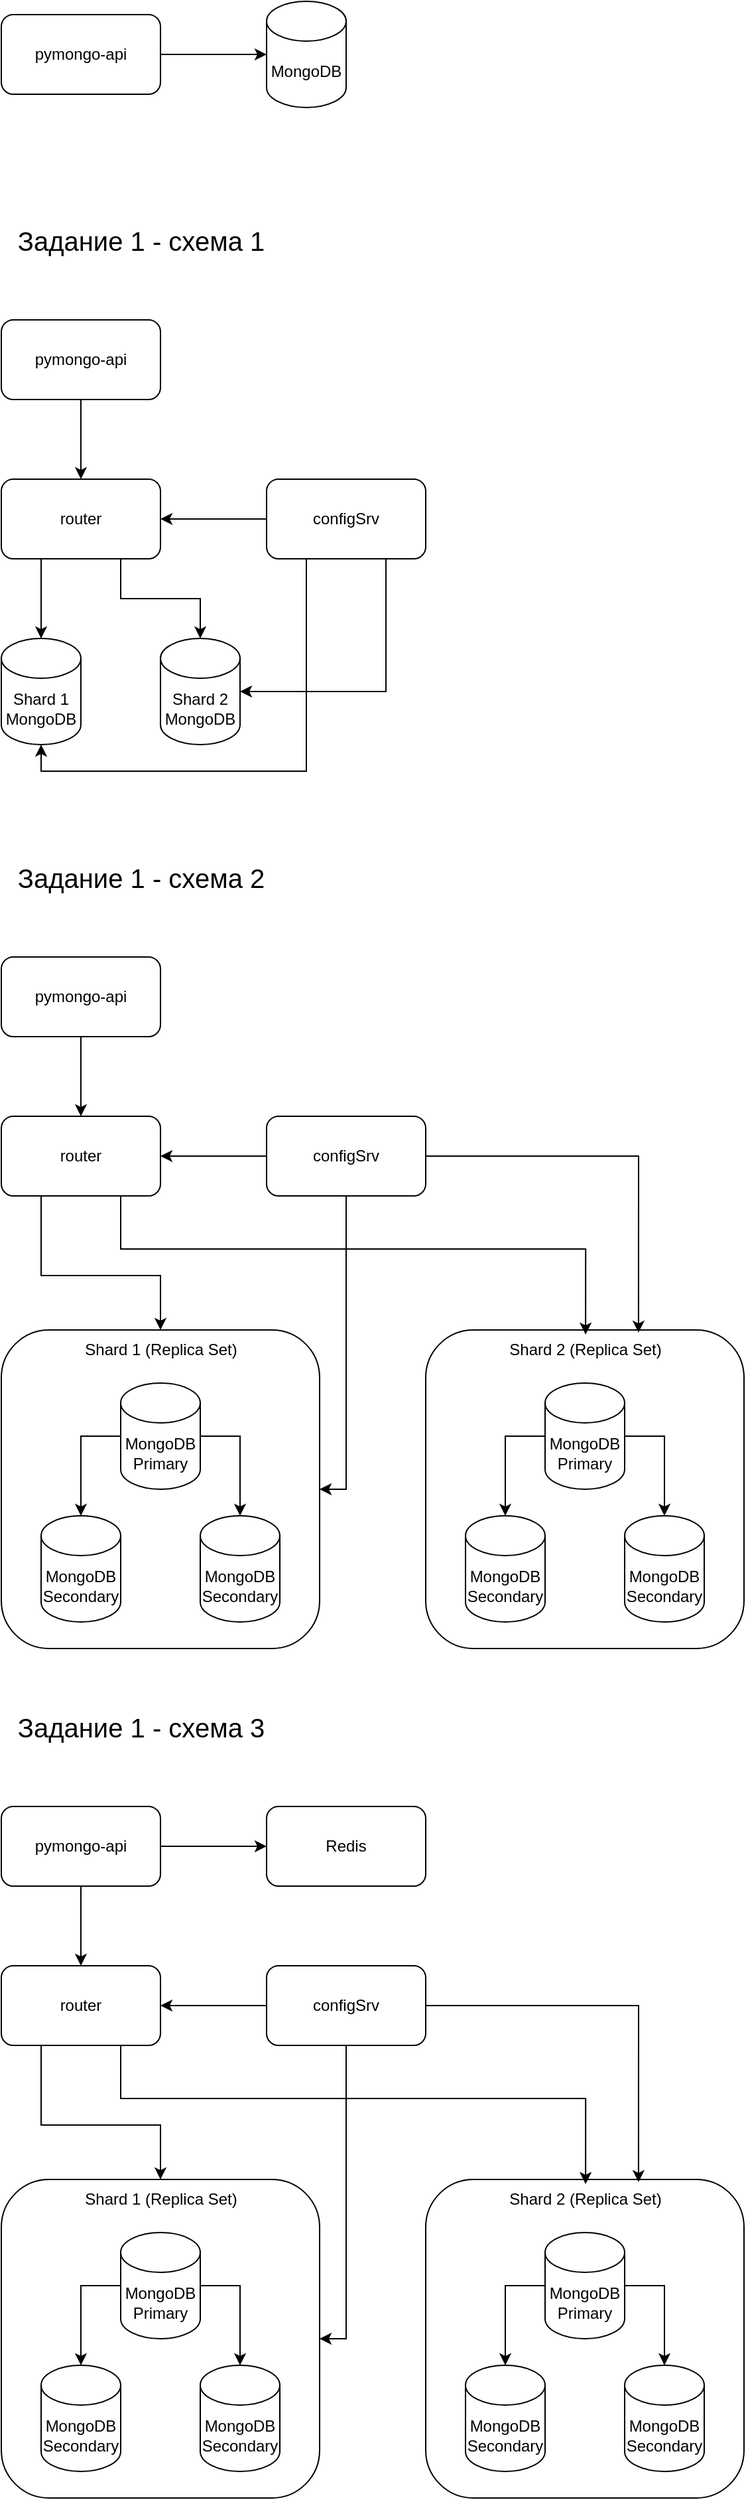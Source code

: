 <mxfile version="26.0.4">
  <diagram name="Page-1" id="-H_mtQnk-PTXWXPvYvuk">
    <mxGraphModel dx="1004" dy="692" grid="1" gridSize="10" guides="1" tooltips="1" connect="1" arrows="1" fold="1" page="1" pageScale="1" pageWidth="1169" pageHeight="827" math="0" shadow="0">
      <root>
        <mxCell id="0" />
        <mxCell id="1" parent="0" />
        <mxCell id="zA23MoTUsTF4_91t8viU-2" value="MongoDB" style="shape=cylinder3;whiteSpace=wrap;html=1;boundedLbl=1;backgroundOutline=1;size=15;" parent="1" vertex="1">
          <mxGeometry x="560" y="280" width="60" height="80" as="geometry" />
        </mxCell>
        <mxCell id="zA23MoTUsTF4_91t8viU-3" value="pymongo-api" style="rounded=1;whiteSpace=wrap;html=1;" parent="1" vertex="1">
          <mxGeometry x="360" y="290" width="120" height="60" as="geometry" />
        </mxCell>
        <mxCell id="zA23MoTUsTF4_91t8viU-4" style="edgeStyle=orthogonalEdgeStyle;rounded=0;orthogonalLoop=1;jettySize=auto;html=1;exitX=1;exitY=0.5;exitDx=0;exitDy=0;entryX=0;entryY=0.5;entryDx=0;entryDy=0;entryPerimeter=0;" parent="1" source="zA23MoTUsTF4_91t8viU-3" target="zA23MoTUsTF4_91t8viU-2" edge="1">
          <mxGeometry relative="1" as="geometry" />
        </mxCell>
        <mxCell id="kXOGse1pwr9DiTZ6lFJC-8" style="edgeStyle=orthogonalEdgeStyle;rounded=0;orthogonalLoop=1;jettySize=auto;html=1;exitX=0.5;exitY=1;exitDx=0;exitDy=0;entryX=0.5;entryY=0;entryDx=0;entryDy=0;" edge="1" parent="1" source="kXOGse1pwr9DiTZ6lFJC-2" target="kXOGse1pwr9DiTZ6lFJC-5">
          <mxGeometry relative="1" as="geometry" />
        </mxCell>
        <mxCell id="kXOGse1pwr9DiTZ6lFJC-2" value="pymongo-api" style="rounded=1;whiteSpace=wrap;html=1;" vertex="1" parent="1">
          <mxGeometry x="360" y="520" width="120" height="60" as="geometry" />
        </mxCell>
        <mxCell id="kXOGse1pwr9DiTZ6lFJC-26" style="edgeStyle=orthogonalEdgeStyle;rounded=0;orthogonalLoop=1;jettySize=auto;html=1;exitX=0.25;exitY=1;exitDx=0;exitDy=0;" edge="1" parent="1" source="kXOGse1pwr9DiTZ6lFJC-5" target="kXOGse1pwr9DiTZ6lFJC-24">
          <mxGeometry relative="1" as="geometry" />
        </mxCell>
        <mxCell id="kXOGse1pwr9DiTZ6lFJC-27" style="edgeStyle=orthogonalEdgeStyle;rounded=0;orthogonalLoop=1;jettySize=auto;html=1;exitX=0.75;exitY=1;exitDx=0;exitDy=0;" edge="1" parent="1" source="kXOGse1pwr9DiTZ6lFJC-5" target="kXOGse1pwr9DiTZ6lFJC-25">
          <mxGeometry relative="1" as="geometry" />
        </mxCell>
        <mxCell id="kXOGse1pwr9DiTZ6lFJC-5" value="router" style="rounded=1;whiteSpace=wrap;html=1;" vertex="1" parent="1">
          <mxGeometry x="360" y="640" width="120" height="60" as="geometry" />
        </mxCell>
        <mxCell id="kXOGse1pwr9DiTZ6lFJC-12" style="edgeStyle=orthogonalEdgeStyle;rounded=0;orthogonalLoop=1;jettySize=auto;html=1;exitX=0;exitY=0.5;exitDx=0;exitDy=0;" edge="1" parent="1" source="kXOGse1pwr9DiTZ6lFJC-6" target="kXOGse1pwr9DiTZ6lFJC-5">
          <mxGeometry relative="1" as="geometry" />
        </mxCell>
        <mxCell id="kXOGse1pwr9DiTZ6lFJC-6" value="configSrv" style="rounded=1;whiteSpace=wrap;html=1;" vertex="1" parent="1">
          <mxGeometry x="560" y="640" width="120" height="60" as="geometry" />
        </mxCell>
        <mxCell id="kXOGse1pwr9DiTZ6lFJC-15" value="" style="rounded=1;whiteSpace=wrap;html=1;" vertex="1" parent="1">
          <mxGeometry x="360" y="1281" width="240" height="240" as="geometry" />
        </mxCell>
        <mxCell id="kXOGse1pwr9DiTZ6lFJC-20" style="edgeStyle=orthogonalEdgeStyle;rounded=0;orthogonalLoop=1;jettySize=auto;html=1;exitX=1;exitY=0.5;exitDx=0;exitDy=0;exitPerimeter=0;" edge="1" parent="1" source="kXOGse1pwr9DiTZ6lFJC-16" target="kXOGse1pwr9DiTZ6lFJC-19">
          <mxGeometry relative="1" as="geometry" />
        </mxCell>
        <mxCell id="kXOGse1pwr9DiTZ6lFJC-16" value="MongoDB&lt;div&gt;Primary&lt;/div&gt;" style="shape=cylinder3;whiteSpace=wrap;html=1;boundedLbl=1;backgroundOutline=1;size=15;" vertex="1" parent="1">
          <mxGeometry x="450" y="1321" width="60" height="80" as="geometry" />
        </mxCell>
        <mxCell id="kXOGse1pwr9DiTZ6lFJC-18" value="MongoDB&lt;div&gt;Secondary&lt;/div&gt;" style="shape=cylinder3;whiteSpace=wrap;html=1;boundedLbl=1;backgroundOutline=1;size=15;" vertex="1" parent="1">
          <mxGeometry x="390" y="1421" width="60" height="80" as="geometry" />
        </mxCell>
        <mxCell id="kXOGse1pwr9DiTZ6lFJC-19" value="MongoDB&lt;div&gt;Secondary&lt;/div&gt;" style="shape=cylinder3;whiteSpace=wrap;html=1;boundedLbl=1;backgroundOutline=1;size=15;" vertex="1" parent="1">
          <mxGeometry x="510" y="1421" width="60" height="80" as="geometry" />
        </mxCell>
        <mxCell id="kXOGse1pwr9DiTZ6lFJC-21" style="edgeStyle=orthogonalEdgeStyle;rounded=0;orthogonalLoop=1;jettySize=auto;html=1;exitX=0;exitY=0.5;exitDx=0;exitDy=0;exitPerimeter=0;entryX=0.5;entryY=0;entryDx=0;entryDy=0;entryPerimeter=0;" edge="1" parent="1" source="kXOGse1pwr9DiTZ6lFJC-16" target="kXOGse1pwr9DiTZ6lFJC-18">
          <mxGeometry relative="1" as="geometry" />
        </mxCell>
        <mxCell id="kXOGse1pwr9DiTZ6lFJC-22" value="Shard 1 (Replica Set)" style="text;html=1;align=center;verticalAlign=middle;resizable=0;points=[];autosize=1;strokeColor=none;fillColor=none;" vertex="1" parent="1">
          <mxGeometry x="410" y="1281" width="140" height="30" as="geometry" />
        </mxCell>
        <mxCell id="kXOGse1pwr9DiTZ6lFJC-23" value="&lt;font style=&quot;font-size: 20px;&quot;&gt;Задание 1 - схема 1&lt;/font&gt;" style="text;html=1;align=center;verticalAlign=middle;resizable=0;points=[];autosize=1;strokeColor=none;fillColor=none;" vertex="1" parent="1">
          <mxGeometry x="360" y="440" width="210" height="40" as="geometry" />
        </mxCell>
        <mxCell id="kXOGse1pwr9DiTZ6lFJC-24" value="&lt;div&gt;Shard 1&lt;/div&gt;MongoDB" style="shape=cylinder3;whiteSpace=wrap;html=1;boundedLbl=1;backgroundOutline=1;size=15;" vertex="1" parent="1">
          <mxGeometry x="360" y="760" width="60" height="80" as="geometry" />
        </mxCell>
        <mxCell id="kXOGse1pwr9DiTZ6lFJC-25" value="&lt;div&gt;Shard 2&lt;/div&gt;MongoDB" style="shape=cylinder3;whiteSpace=wrap;html=1;boundedLbl=1;backgroundOutline=1;size=15;" vertex="1" parent="1">
          <mxGeometry x="480" y="760" width="60" height="80" as="geometry" />
        </mxCell>
        <mxCell id="kXOGse1pwr9DiTZ6lFJC-28" style="edgeStyle=orthogonalEdgeStyle;rounded=0;orthogonalLoop=1;jettySize=auto;html=1;exitX=0.25;exitY=1;exitDx=0;exitDy=0;entryX=0.5;entryY=1;entryDx=0;entryDy=0;entryPerimeter=0;" edge="1" parent="1" source="kXOGse1pwr9DiTZ6lFJC-6" target="kXOGse1pwr9DiTZ6lFJC-24">
          <mxGeometry relative="1" as="geometry" />
        </mxCell>
        <mxCell id="kXOGse1pwr9DiTZ6lFJC-29" style="edgeStyle=orthogonalEdgeStyle;rounded=0;orthogonalLoop=1;jettySize=auto;html=1;exitX=0.75;exitY=1;exitDx=0;exitDy=0;entryX=1;entryY=0.5;entryDx=0;entryDy=0;entryPerimeter=0;" edge="1" parent="1" source="kXOGse1pwr9DiTZ6lFJC-6" target="kXOGse1pwr9DiTZ6lFJC-25">
          <mxGeometry relative="1" as="geometry" />
        </mxCell>
        <mxCell id="kXOGse1pwr9DiTZ6lFJC-30" value="&lt;font style=&quot;font-size: 20px;&quot;&gt;Задание 1 - схема 2&lt;/font&gt;" style="text;html=1;align=center;verticalAlign=middle;resizable=0;points=[];autosize=1;strokeColor=none;fillColor=none;" vertex="1" parent="1">
          <mxGeometry x="360" y="920" width="210" height="40" as="geometry" />
        </mxCell>
        <mxCell id="kXOGse1pwr9DiTZ6lFJC-31" style="edgeStyle=orthogonalEdgeStyle;rounded=0;orthogonalLoop=1;jettySize=auto;html=1;exitX=0.5;exitY=1;exitDx=0;exitDy=0;entryX=0.5;entryY=0;entryDx=0;entryDy=0;" edge="1" parent="1" source="kXOGse1pwr9DiTZ6lFJC-32" target="kXOGse1pwr9DiTZ6lFJC-35">
          <mxGeometry relative="1" as="geometry" />
        </mxCell>
        <mxCell id="kXOGse1pwr9DiTZ6lFJC-32" value="pymongo-api" style="rounded=1;whiteSpace=wrap;html=1;" vertex="1" parent="1">
          <mxGeometry x="360" y="1000" width="120" height="60" as="geometry" />
        </mxCell>
        <mxCell id="kXOGse1pwr9DiTZ6lFJC-49" style="edgeStyle=orthogonalEdgeStyle;rounded=0;orthogonalLoop=1;jettySize=auto;html=1;exitX=0.25;exitY=1;exitDx=0;exitDy=0;" edge="1" parent="1" source="kXOGse1pwr9DiTZ6lFJC-35" target="kXOGse1pwr9DiTZ6lFJC-22">
          <mxGeometry relative="1" as="geometry">
            <Array as="points">
              <mxPoint x="390" y="1240" />
              <mxPoint x="480" y="1240" />
            </Array>
          </mxGeometry>
        </mxCell>
        <mxCell id="kXOGse1pwr9DiTZ6lFJC-35" value="router" style="rounded=1;whiteSpace=wrap;html=1;" vertex="1" parent="1">
          <mxGeometry x="360" y="1120" width="120" height="60" as="geometry" />
        </mxCell>
        <mxCell id="kXOGse1pwr9DiTZ6lFJC-36" style="edgeStyle=orthogonalEdgeStyle;rounded=0;orthogonalLoop=1;jettySize=auto;html=1;exitX=0;exitY=0.5;exitDx=0;exitDy=0;" edge="1" parent="1" source="kXOGse1pwr9DiTZ6lFJC-37" target="kXOGse1pwr9DiTZ6lFJC-35">
          <mxGeometry relative="1" as="geometry" />
        </mxCell>
        <mxCell id="kXOGse1pwr9DiTZ6lFJC-51" style="edgeStyle=orthogonalEdgeStyle;rounded=0;orthogonalLoop=1;jettySize=auto;html=1;exitX=0.5;exitY=1;exitDx=0;exitDy=0;entryX=1;entryY=0.5;entryDx=0;entryDy=0;" edge="1" parent="1" source="kXOGse1pwr9DiTZ6lFJC-37" target="kXOGse1pwr9DiTZ6lFJC-15">
          <mxGeometry relative="1" as="geometry" />
        </mxCell>
        <mxCell id="kXOGse1pwr9DiTZ6lFJC-37" value="configSrv" style="rounded=1;whiteSpace=wrap;html=1;" vertex="1" parent="1">
          <mxGeometry x="560" y="1120" width="120" height="60" as="geometry" />
        </mxCell>
        <mxCell id="kXOGse1pwr9DiTZ6lFJC-42" value="" style="rounded=1;whiteSpace=wrap;html=1;" vertex="1" parent="1">
          <mxGeometry x="680" y="1281" width="240" height="240" as="geometry" />
        </mxCell>
        <mxCell id="kXOGse1pwr9DiTZ6lFJC-43" style="edgeStyle=orthogonalEdgeStyle;rounded=0;orthogonalLoop=1;jettySize=auto;html=1;exitX=1;exitY=0.5;exitDx=0;exitDy=0;exitPerimeter=0;" edge="1" parent="1" source="kXOGse1pwr9DiTZ6lFJC-44" target="kXOGse1pwr9DiTZ6lFJC-46">
          <mxGeometry relative="1" as="geometry" />
        </mxCell>
        <mxCell id="kXOGse1pwr9DiTZ6lFJC-44" value="MongoDB&lt;div&gt;Primary&lt;/div&gt;" style="shape=cylinder3;whiteSpace=wrap;html=1;boundedLbl=1;backgroundOutline=1;size=15;" vertex="1" parent="1">
          <mxGeometry x="770" y="1321" width="60" height="80" as="geometry" />
        </mxCell>
        <mxCell id="kXOGse1pwr9DiTZ6lFJC-45" value="MongoDB&lt;div&gt;Secondary&lt;/div&gt;" style="shape=cylinder3;whiteSpace=wrap;html=1;boundedLbl=1;backgroundOutline=1;size=15;" vertex="1" parent="1">
          <mxGeometry x="710" y="1421" width="60" height="80" as="geometry" />
        </mxCell>
        <mxCell id="kXOGse1pwr9DiTZ6lFJC-46" value="MongoDB&lt;div&gt;Secondary&lt;/div&gt;" style="shape=cylinder3;whiteSpace=wrap;html=1;boundedLbl=1;backgroundOutline=1;size=15;" vertex="1" parent="1">
          <mxGeometry x="830" y="1421" width="60" height="80" as="geometry" />
        </mxCell>
        <mxCell id="kXOGse1pwr9DiTZ6lFJC-47" style="edgeStyle=orthogonalEdgeStyle;rounded=0;orthogonalLoop=1;jettySize=auto;html=1;exitX=0;exitY=0.5;exitDx=0;exitDy=0;exitPerimeter=0;entryX=0.5;entryY=0;entryDx=0;entryDy=0;entryPerimeter=0;" edge="1" parent="1" source="kXOGse1pwr9DiTZ6lFJC-44" target="kXOGse1pwr9DiTZ6lFJC-45">
          <mxGeometry relative="1" as="geometry" />
        </mxCell>
        <mxCell id="kXOGse1pwr9DiTZ6lFJC-48" value="Shard 2 (Replica Set)" style="text;html=1;align=center;verticalAlign=middle;resizable=0;points=[];autosize=1;strokeColor=none;fillColor=none;" vertex="1" parent="1">
          <mxGeometry x="730" y="1281" width="140" height="30" as="geometry" />
        </mxCell>
        <mxCell id="kXOGse1pwr9DiTZ6lFJC-50" style="edgeStyle=orthogonalEdgeStyle;rounded=0;orthogonalLoop=1;jettySize=auto;html=1;exitX=0.75;exitY=1;exitDx=0;exitDy=0;entryX=0.504;entryY=0.116;entryDx=0;entryDy=0;entryPerimeter=0;" edge="1" parent="1" source="kXOGse1pwr9DiTZ6lFJC-35" target="kXOGse1pwr9DiTZ6lFJC-48">
          <mxGeometry relative="1" as="geometry">
            <Array as="points">
              <mxPoint x="450" y="1220" />
              <mxPoint x="801" y="1220" />
            </Array>
          </mxGeometry>
        </mxCell>
        <mxCell id="kXOGse1pwr9DiTZ6lFJC-52" style="edgeStyle=orthogonalEdgeStyle;rounded=0;orthogonalLoop=1;jettySize=auto;html=1;exitX=1;exitY=0.5;exitDx=0;exitDy=0;entryX=0.789;entryY=0.068;entryDx=0;entryDy=0;entryPerimeter=0;" edge="1" parent="1" source="kXOGse1pwr9DiTZ6lFJC-37" target="kXOGse1pwr9DiTZ6lFJC-48">
          <mxGeometry relative="1" as="geometry" />
        </mxCell>
        <mxCell id="kXOGse1pwr9DiTZ6lFJC-53" value="" style="rounded=1;whiteSpace=wrap;html=1;" vertex="1" parent="1">
          <mxGeometry x="360" y="1921" width="240" height="240" as="geometry" />
        </mxCell>
        <mxCell id="kXOGse1pwr9DiTZ6lFJC-54" style="edgeStyle=orthogonalEdgeStyle;rounded=0;orthogonalLoop=1;jettySize=auto;html=1;exitX=1;exitY=0.5;exitDx=0;exitDy=0;exitPerimeter=0;" edge="1" parent="1" source="kXOGse1pwr9DiTZ6lFJC-55" target="kXOGse1pwr9DiTZ6lFJC-57">
          <mxGeometry relative="1" as="geometry" />
        </mxCell>
        <mxCell id="kXOGse1pwr9DiTZ6lFJC-55" value="MongoDB&lt;div&gt;Primary&lt;/div&gt;" style="shape=cylinder3;whiteSpace=wrap;html=1;boundedLbl=1;backgroundOutline=1;size=15;" vertex="1" parent="1">
          <mxGeometry x="450" y="1961" width="60" height="80" as="geometry" />
        </mxCell>
        <mxCell id="kXOGse1pwr9DiTZ6lFJC-56" value="MongoDB&lt;div&gt;Secondary&lt;/div&gt;" style="shape=cylinder3;whiteSpace=wrap;html=1;boundedLbl=1;backgroundOutline=1;size=15;" vertex="1" parent="1">
          <mxGeometry x="390" y="2061" width="60" height="80" as="geometry" />
        </mxCell>
        <mxCell id="kXOGse1pwr9DiTZ6lFJC-57" value="MongoDB&lt;div&gt;Secondary&lt;/div&gt;" style="shape=cylinder3;whiteSpace=wrap;html=1;boundedLbl=1;backgroundOutline=1;size=15;" vertex="1" parent="1">
          <mxGeometry x="510" y="2061" width="60" height="80" as="geometry" />
        </mxCell>
        <mxCell id="kXOGse1pwr9DiTZ6lFJC-58" style="edgeStyle=orthogonalEdgeStyle;rounded=0;orthogonalLoop=1;jettySize=auto;html=1;exitX=0;exitY=0.5;exitDx=0;exitDy=0;exitPerimeter=0;entryX=0.5;entryY=0;entryDx=0;entryDy=0;entryPerimeter=0;" edge="1" parent="1" source="kXOGse1pwr9DiTZ6lFJC-55" target="kXOGse1pwr9DiTZ6lFJC-56">
          <mxGeometry relative="1" as="geometry" />
        </mxCell>
        <mxCell id="kXOGse1pwr9DiTZ6lFJC-59" value="Shard 1 (Replica Set)" style="text;html=1;align=center;verticalAlign=middle;resizable=0;points=[];autosize=1;strokeColor=none;fillColor=none;" vertex="1" parent="1">
          <mxGeometry x="410" y="1921" width="140" height="30" as="geometry" />
        </mxCell>
        <mxCell id="kXOGse1pwr9DiTZ6lFJC-60" value="&lt;font style=&quot;font-size: 20px;&quot;&gt;Задание 1 - схема 3&lt;/font&gt;" style="text;html=1;align=center;verticalAlign=middle;resizable=0;points=[];autosize=1;strokeColor=none;fillColor=none;" vertex="1" parent="1">
          <mxGeometry x="360" y="1560" width="210" height="40" as="geometry" />
        </mxCell>
        <mxCell id="kXOGse1pwr9DiTZ6lFJC-61" style="edgeStyle=orthogonalEdgeStyle;rounded=0;orthogonalLoop=1;jettySize=auto;html=1;exitX=0.5;exitY=1;exitDx=0;exitDy=0;entryX=0.5;entryY=0;entryDx=0;entryDy=0;" edge="1" parent="1" source="kXOGse1pwr9DiTZ6lFJC-62" target="kXOGse1pwr9DiTZ6lFJC-64">
          <mxGeometry relative="1" as="geometry" />
        </mxCell>
        <mxCell id="kXOGse1pwr9DiTZ6lFJC-78" style="edgeStyle=orthogonalEdgeStyle;rounded=0;orthogonalLoop=1;jettySize=auto;html=1;exitX=1;exitY=0.5;exitDx=0;exitDy=0;" edge="1" parent="1" source="kXOGse1pwr9DiTZ6lFJC-62" target="kXOGse1pwr9DiTZ6lFJC-77">
          <mxGeometry relative="1" as="geometry" />
        </mxCell>
        <mxCell id="kXOGse1pwr9DiTZ6lFJC-62" value="pymongo-api" style="rounded=1;whiteSpace=wrap;html=1;" vertex="1" parent="1">
          <mxGeometry x="360" y="1640" width="120" height="60" as="geometry" />
        </mxCell>
        <mxCell id="kXOGse1pwr9DiTZ6lFJC-63" style="edgeStyle=orthogonalEdgeStyle;rounded=0;orthogonalLoop=1;jettySize=auto;html=1;exitX=0.25;exitY=1;exitDx=0;exitDy=0;" edge="1" parent="1" source="kXOGse1pwr9DiTZ6lFJC-64" target="kXOGse1pwr9DiTZ6lFJC-59">
          <mxGeometry relative="1" as="geometry">
            <Array as="points">
              <mxPoint x="390" y="1880" />
              <mxPoint x="480" y="1880" />
            </Array>
          </mxGeometry>
        </mxCell>
        <mxCell id="kXOGse1pwr9DiTZ6lFJC-64" value="router" style="rounded=1;whiteSpace=wrap;html=1;" vertex="1" parent="1">
          <mxGeometry x="360" y="1760" width="120" height="60" as="geometry" />
        </mxCell>
        <mxCell id="kXOGse1pwr9DiTZ6lFJC-65" style="edgeStyle=orthogonalEdgeStyle;rounded=0;orthogonalLoop=1;jettySize=auto;html=1;exitX=0;exitY=0.5;exitDx=0;exitDy=0;" edge="1" parent="1" source="kXOGse1pwr9DiTZ6lFJC-67" target="kXOGse1pwr9DiTZ6lFJC-64">
          <mxGeometry relative="1" as="geometry" />
        </mxCell>
        <mxCell id="kXOGse1pwr9DiTZ6lFJC-66" style="edgeStyle=orthogonalEdgeStyle;rounded=0;orthogonalLoop=1;jettySize=auto;html=1;exitX=0.5;exitY=1;exitDx=0;exitDy=0;entryX=1;entryY=0.5;entryDx=0;entryDy=0;" edge="1" parent="1" source="kXOGse1pwr9DiTZ6lFJC-67" target="kXOGse1pwr9DiTZ6lFJC-53">
          <mxGeometry relative="1" as="geometry" />
        </mxCell>
        <mxCell id="kXOGse1pwr9DiTZ6lFJC-67" value="configSrv" style="rounded=1;whiteSpace=wrap;html=1;" vertex="1" parent="1">
          <mxGeometry x="560" y="1760" width="120" height="60" as="geometry" />
        </mxCell>
        <mxCell id="kXOGse1pwr9DiTZ6lFJC-68" value="" style="rounded=1;whiteSpace=wrap;html=1;" vertex="1" parent="1">
          <mxGeometry x="680" y="1921" width="240" height="240" as="geometry" />
        </mxCell>
        <mxCell id="kXOGse1pwr9DiTZ6lFJC-69" style="edgeStyle=orthogonalEdgeStyle;rounded=0;orthogonalLoop=1;jettySize=auto;html=1;exitX=1;exitY=0.5;exitDx=0;exitDy=0;exitPerimeter=0;" edge="1" parent="1" source="kXOGse1pwr9DiTZ6lFJC-70" target="kXOGse1pwr9DiTZ6lFJC-72">
          <mxGeometry relative="1" as="geometry" />
        </mxCell>
        <mxCell id="kXOGse1pwr9DiTZ6lFJC-70" value="MongoDB&lt;div&gt;Primary&lt;/div&gt;" style="shape=cylinder3;whiteSpace=wrap;html=1;boundedLbl=1;backgroundOutline=1;size=15;" vertex="1" parent="1">
          <mxGeometry x="770" y="1961" width="60" height="80" as="geometry" />
        </mxCell>
        <mxCell id="kXOGse1pwr9DiTZ6lFJC-71" value="MongoDB&lt;div&gt;Secondary&lt;/div&gt;" style="shape=cylinder3;whiteSpace=wrap;html=1;boundedLbl=1;backgroundOutline=1;size=15;" vertex="1" parent="1">
          <mxGeometry x="710" y="2061" width="60" height="80" as="geometry" />
        </mxCell>
        <mxCell id="kXOGse1pwr9DiTZ6lFJC-72" value="MongoDB&lt;div&gt;Secondary&lt;/div&gt;" style="shape=cylinder3;whiteSpace=wrap;html=1;boundedLbl=1;backgroundOutline=1;size=15;" vertex="1" parent="1">
          <mxGeometry x="830" y="2061" width="60" height="80" as="geometry" />
        </mxCell>
        <mxCell id="kXOGse1pwr9DiTZ6lFJC-73" style="edgeStyle=orthogonalEdgeStyle;rounded=0;orthogonalLoop=1;jettySize=auto;html=1;exitX=0;exitY=0.5;exitDx=0;exitDy=0;exitPerimeter=0;entryX=0.5;entryY=0;entryDx=0;entryDy=0;entryPerimeter=0;" edge="1" parent="1" source="kXOGse1pwr9DiTZ6lFJC-70" target="kXOGse1pwr9DiTZ6lFJC-71">
          <mxGeometry relative="1" as="geometry" />
        </mxCell>
        <mxCell id="kXOGse1pwr9DiTZ6lFJC-74" value="Shard 2 (Replica Set)" style="text;html=1;align=center;verticalAlign=middle;resizable=0;points=[];autosize=1;strokeColor=none;fillColor=none;" vertex="1" parent="1">
          <mxGeometry x="730" y="1921" width="140" height="30" as="geometry" />
        </mxCell>
        <mxCell id="kXOGse1pwr9DiTZ6lFJC-75" style="edgeStyle=orthogonalEdgeStyle;rounded=0;orthogonalLoop=1;jettySize=auto;html=1;exitX=0.75;exitY=1;exitDx=0;exitDy=0;entryX=0.504;entryY=0.116;entryDx=0;entryDy=0;entryPerimeter=0;" edge="1" parent="1" source="kXOGse1pwr9DiTZ6lFJC-64" target="kXOGse1pwr9DiTZ6lFJC-74">
          <mxGeometry relative="1" as="geometry">
            <Array as="points">
              <mxPoint x="450" y="1860" />
              <mxPoint x="801" y="1860" />
            </Array>
          </mxGeometry>
        </mxCell>
        <mxCell id="kXOGse1pwr9DiTZ6lFJC-76" style="edgeStyle=orthogonalEdgeStyle;rounded=0;orthogonalLoop=1;jettySize=auto;html=1;exitX=1;exitY=0.5;exitDx=0;exitDy=0;entryX=0.789;entryY=0.068;entryDx=0;entryDy=0;entryPerimeter=0;" edge="1" parent="1" source="kXOGse1pwr9DiTZ6lFJC-67" target="kXOGse1pwr9DiTZ6lFJC-74">
          <mxGeometry relative="1" as="geometry" />
        </mxCell>
        <mxCell id="kXOGse1pwr9DiTZ6lFJC-77" value="Redis" style="rounded=1;whiteSpace=wrap;html=1;" vertex="1" parent="1">
          <mxGeometry x="560" y="1640" width="120" height="60" as="geometry" />
        </mxCell>
      </root>
    </mxGraphModel>
  </diagram>
</mxfile>
